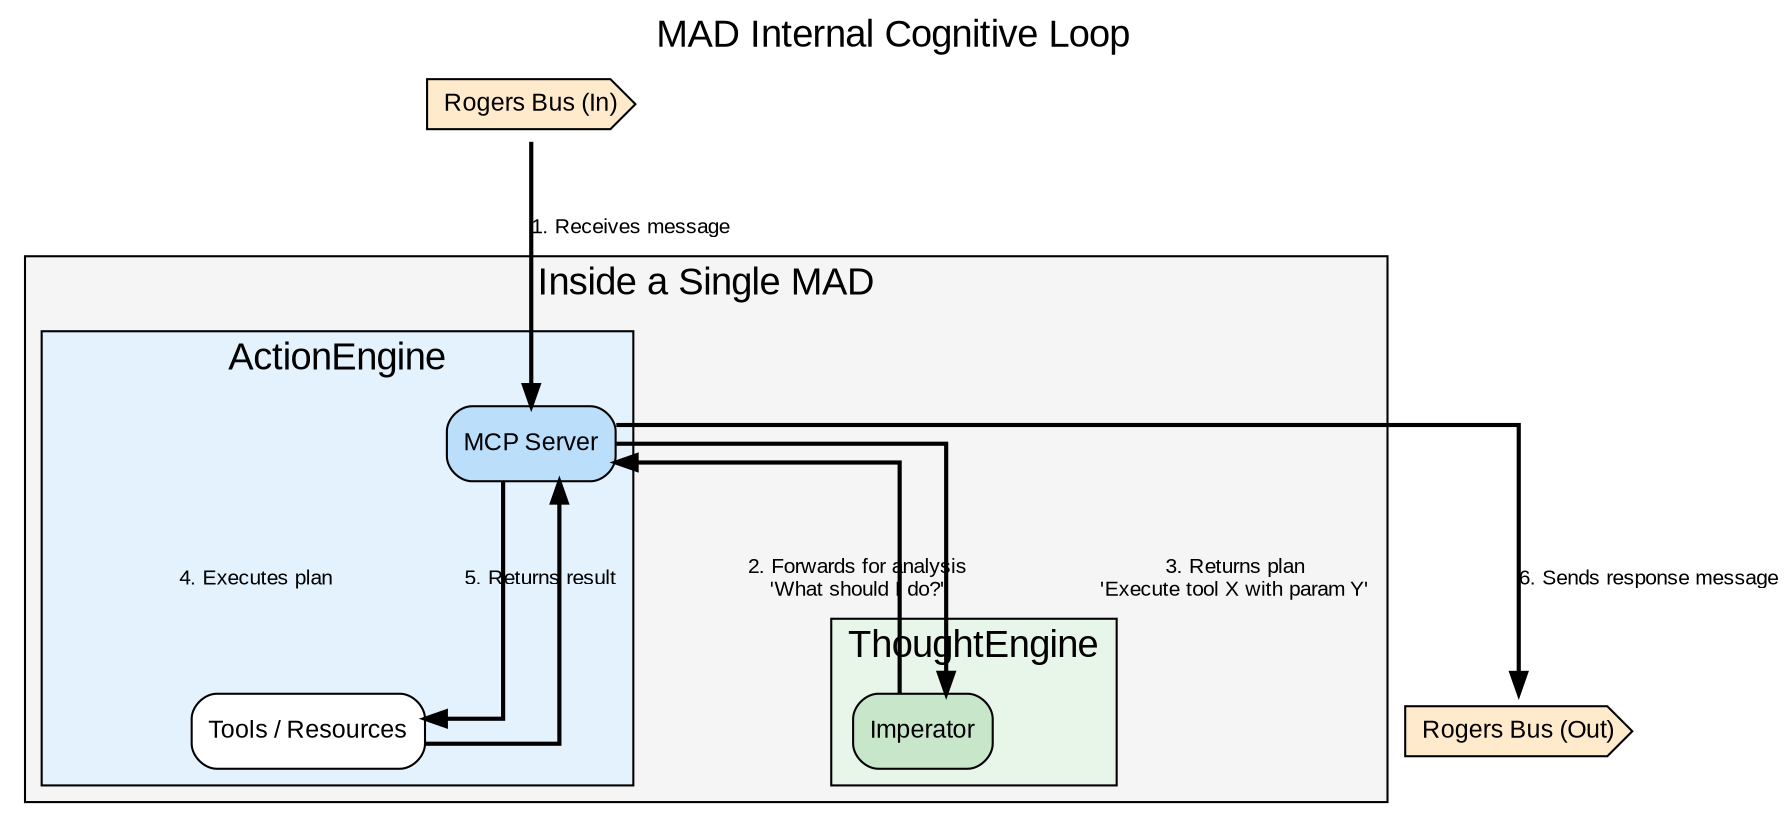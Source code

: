 digraph Internal_Cognitive_Loop {
    graph [
        label="MAD Internal Cognitive Loop",
        labelloc=t,
        fontname="Arial",
        fontsize=18, // Increased from 16
        rankdir=TB,
        splines=ortho,
        nodesep=0.8, // Increased from 0.5 for more space
        ranksep=1.0  // Added to improve vertical alignment and spacing
    ];
    
    node [
        shape=box, 
        style="rounded,filled", 
        fontname="Arial", 
        fontsize=12 // Increased from 10
    ];

    edge [
        fontname="Arial",
        fontsize=10,
        penwidth=2.0 // Thickened arrows for better visibility
    ];
    
    subgraph cluster_mad {
        label="Inside a Single MAD";
        bgcolor="#F5F5F5";
        
        subgraph cluster_action {
            label="ActionEngine";
            bgcolor="#E3F2FD";
            mcp [label="MCP Server", fillcolor="#BBDEFB"];
            tools [label="Tools / Resources", fillcolor="#FFFFFF"];
        }
        
        subgraph cluster_thought {
            label="ThoughtEngine";
            bgcolor="#E8F5E9";
            imp [label="Imperator", fillcolor="#C8E6C9"];
        }
    }
    
    rogers_in [label="Rogers Bus (In)", shape=cds, fillcolor="#FFEBCC"];
    rogers_out [label="Rogers Bus (Out)", shape=cds, fillcolor="#FFEBCC"];
    
    // Sequence of events
    rogers_in -> mcp [label="1. Receives message"];
    mcp -> imp [label="2. Forwards for analysis\n'What should I do?'"];
    imp -> mcp [label="3. Returns plan\n'Execute tool X with param Y'"];
    mcp -> tools [label="4. Executes plan"];
    tools -> mcp [label="5. Returns result"];
    mcp -> rogers_out [label="6. Sends response message"];
}